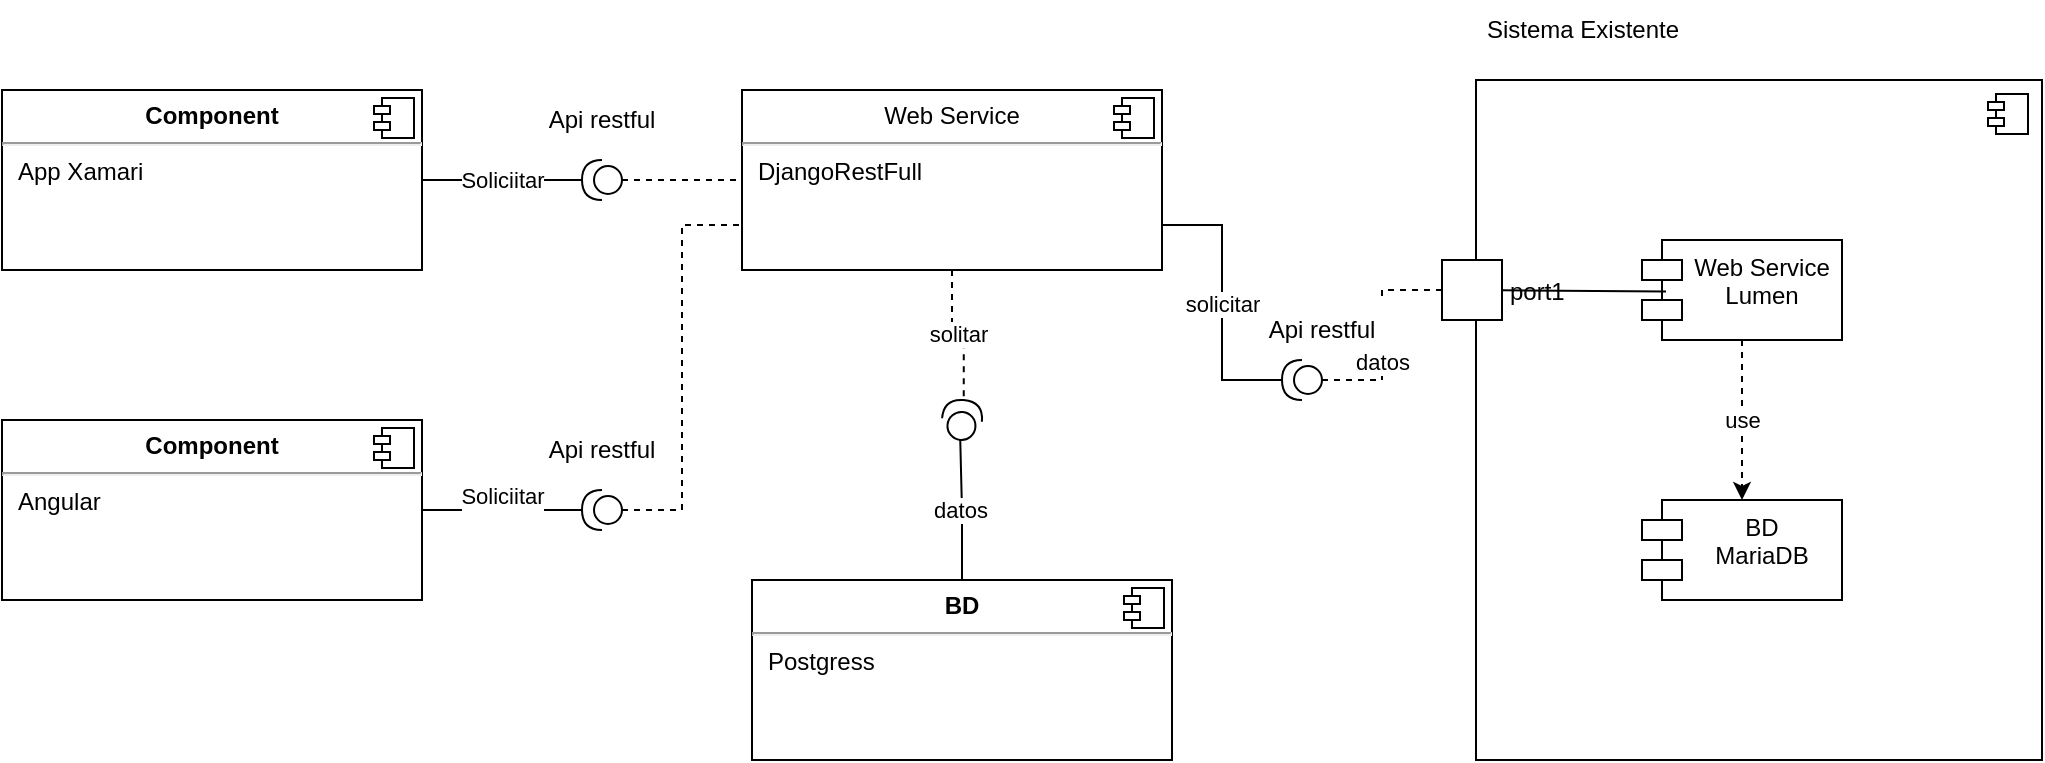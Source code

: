<mxfile version="20.0.4" type="device"><diagram id="gjrYEZQG6WjExAJpAoTH" name="Page-1"><mxGraphModel dx="898" dy="503" grid="1" gridSize="10" guides="1" tooltips="1" connect="1" arrows="1" fold="1" page="1" pageScale="1" pageWidth="827" pageHeight="1169" math="0" shadow="0"><root><mxCell id="0"/><mxCell id="1" parent="0"/><mxCell id="aFoB5mNE9OXY1efBdKW_-19" value="Soliciitar" style="edgeStyle=orthogonalEdgeStyle;rounded=0;orthogonalLoop=1;jettySize=auto;html=1;entryX=1;entryY=0.5;entryDx=0;entryDy=0;entryPerimeter=0;endArrow=none;endFill=0;" parent="1" source="aFoB5mNE9OXY1efBdKW_-3" target="aFoB5mNE9OXY1efBdKW_-18" edge="1"><mxGeometry relative="1" as="geometry"/></mxCell><mxCell id="aFoB5mNE9OXY1efBdKW_-3" value="&lt;p style=&quot;margin:0px;margin-top:6px;text-align:center;&quot;&gt;&lt;b&gt;Component&lt;/b&gt;&lt;/p&gt;&lt;hr&gt;&lt;p style=&quot;margin:0px;margin-left:8px;&quot;&gt;App Xamari&lt;/p&gt;" style="align=left;overflow=fill;html=1;dropTarget=0;" parent="1" vertex="1"><mxGeometry x="90" y="155" width="210" height="90" as="geometry"/></mxCell><mxCell id="aFoB5mNE9OXY1efBdKW_-4" value="" style="shape=component;jettyWidth=8;jettyHeight=4;" parent="aFoB5mNE9OXY1efBdKW_-3" vertex="1"><mxGeometry x="1" width="20" height="20" relative="1" as="geometry"><mxPoint x="-24" y="4" as="offset"/></mxGeometry></mxCell><mxCell id="aFoB5mNE9OXY1efBdKW_-25" value="&#10;&lt;span style=&quot;color: rgb(0, 0, 0); font-family: Helvetica; font-size: 11px; font-style: normal; font-variant-ligatures: normal; font-variant-caps: normal; font-weight: 400; letter-spacing: normal; orphans: 2; text-align: center; text-indent: 0px; text-transform: none; widows: 2; word-spacing: 0px; -webkit-text-stroke-width: 0px; background-color: rgb(255, 255, 255); text-decoration-thickness: initial; text-decoration-style: initial; text-decoration-color: initial; float: none; display: inline !important;&quot;&gt;Soliciitar&lt;/span&gt;&#10;&#10;" style="edgeStyle=orthogonalEdgeStyle;rounded=0;orthogonalLoop=1;jettySize=auto;html=1;entryX=1;entryY=0.5;entryDx=0;entryDy=0;entryPerimeter=0;endArrow=none;endFill=0;" parent="1" source="aFoB5mNE9OXY1efBdKW_-5" target="aFoB5mNE9OXY1efBdKW_-24" edge="1"><mxGeometry relative="1" as="geometry"/></mxCell><mxCell id="aFoB5mNE9OXY1efBdKW_-5" value="&lt;p style=&quot;margin:0px;margin-top:6px;text-align:center;&quot;&gt;&lt;b&gt;Component&lt;/b&gt;&lt;/p&gt;&lt;hr&gt;&lt;p style=&quot;margin:0px;margin-left:8px;&quot;&gt;Angular&lt;/p&gt;" style="align=left;overflow=fill;html=1;dropTarget=0;" parent="1" vertex="1"><mxGeometry x="90" y="320" width="210" height="90" as="geometry"/></mxCell><mxCell id="aFoB5mNE9OXY1efBdKW_-6" value="" style="shape=component;jettyWidth=8;jettyHeight=4;" parent="aFoB5mNE9OXY1efBdKW_-5" vertex="1"><mxGeometry x="1" width="20" height="20" relative="1" as="geometry"><mxPoint x="-24" y="4" as="offset"/></mxGeometry></mxCell><mxCell id="aFoB5mNE9OXY1efBdKW_-35" value="solitar" style="edgeStyle=orthogonalEdgeStyle;rounded=0;orthogonalLoop=1;jettySize=auto;html=1;entryX=1;entryY=0.5;entryDx=0;entryDy=0;entryPerimeter=0;dashed=1;endArrow=none;endFill=0;" parent="1" source="aFoB5mNE9OXY1efBdKW_-7" target="aFoB5mNE9OXY1efBdKW_-33" edge="1"><mxGeometry relative="1" as="geometry"/></mxCell><mxCell id="aFoB5mNE9OXY1efBdKW_-41" value="solicitar" style="edgeStyle=orthogonalEdgeStyle;rounded=0;orthogonalLoop=1;jettySize=auto;html=1;entryX=1;entryY=0.5;entryDx=0;entryDy=0;entryPerimeter=0;endArrow=none;endFill=0;startArrow=none;exitX=1;exitY=0.75;exitDx=0;exitDy=0;" parent="1" source="aFoB5mNE9OXY1efBdKW_-7" target="aFoB5mNE9OXY1efBdKW_-39" edge="1"><mxGeometry relative="1" as="geometry"><mxPoint x="680" y="215" as="sourcePoint"/></mxGeometry></mxCell><mxCell id="aFoB5mNE9OXY1efBdKW_-7" value="&lt;p style=&quot;margin:0px;margin-top:6px;text-align:center;&quot;&gt;&lt;span style=&quot;text-align: left;&quot;&gt;Web Service&lt;/span&gt;&lt;br&gt;&lt;/p&gt;&lt;hr&gt;&lt;p style=&quot;margin:0px;margin-left:8px;&quot;&gt;DjangoRestFull&lt;/p&gt;" style="align=left;overflow=fill;html=1;dropTarget=0;" parent="1" vertex="1"><mxGeometry x="460" y="155" width="210" height="90" as="geometry"/></mxCell><mxCell id="aFoB5mNE9OXY1efBdKW_-8" value="" style="shape=component;jettyWidth=8;jettyHeight=4;" parent="aFoB5mNE9OXY1efBdKW_-7" vertex="1"><mxGeometry x="1" width="20" height="20" relative="1" as="geometry"><mxPoint x="-24" y="4" as="offset"/></mxGeometry></mxCell><mxCell id="aFoB5mNE9OXY1efBdKW_-34" value="datos" style="edgeStyle=orthogonalEdgeStyle;rounded=0;orthogonalLoop=1;jettySize=auto;html=1;entryX=0;entryY=0.5;entryDx=0;entryDy=0;entryPerimeter=0;endArrow=none;endFill=0;" parent="1" source="aFoB5mNE9OXY1efBdKW_-9" target="aFoB5mNE9OXY1efBdKW_-33" edge="1"><mxGeometry relative="1" as="geometry"/></mxCell><mxCell id="aFoB5mNE9OXY1efBdKW_-9" value="&lt;p style=&quot;margin:0px;margin-top:6px;text-align:center;&quot;&gt;&lt;b&gt;BD&lt;/b&gt;&lt;/p&gt;&lt;hr&gt;&lt;p style=&quot;margin:0px;margin-left:8px;&quot;&gt;Postgress&lt;/p&gt;" style="align=left;overflow=fill;html=1;dropTarget=0;" parent="1" vertex="1"><mxGeometry x="465" y="400" width="210" height="90" as="geometry"/></mxCell><mxCell id="aFoB5mNE9OXY1efBdKW_-10" value="" style="shape=component;jettyWidth=8;jettyHeight=4;" parent="aFoB5mNE9OXY1efBdKW_-9" vertex="1"><mxGeometry x="1" width="20" height="20" relative="1" as="geometry"><mxPoint x="-24" y="4" as="offset"/></mxGeometry></mxCell><mxCell id="aFoB5mNE9OXY1efBdKW_-40" value="&lt;br&gt;&lt;br&gt;datos" style="edgeStyle=orthogonalEdgeStyle;rounded=0;orthogonalLoop=1;jettySize=auto;html=1;entryX=0;entryY=0.5;entryDx=0;entryDy=0;entryPerimeter=0;endArrow=none;endFill=0;dashed=1;" parent="1" source="aFoB5mNE9OXY1efBdKW_-37" target="aFoB5mNE9OXY1efBdKW_-39" edge="1"><mxGeometry relative="1" as="geometry"/></mxCell><mxCell id="aFoB5mNE9OXY1efBdKW_-11" value="" style="html=1;dropTarget=0;" parent="1" vertex="1"><mxGeometry x="827" y="150" width="283" height="340" as="geometry"/></mxCell><mxCell id="aFoB5mNE9OXY1efBdKW_-12" value="" style="shape=module;jettyWidth=8;jettyHeight=4;" parent="aFoB5mNE9OXY1efBdKW_-11" vertex="1"><mxGeometry x="1" width="20" height="20" relative="1" as="geometry"><mxPoint x="-27" y="7" as="offset"/></mxGeometry></mxCell><mxCell id="aFoB5mNE9OXY1efBdKW_-13" value="Sistema Existente" style="text;html=1;align=center;verticalAlign=middle;resizable=0;points=[];autosize=1;strokeColor=none;fillColor=none;" parent="1" vertex="1"><mxGeometry x="820" y="110" width="120" height="30" as="geometry"/></mxCell><mxCell id="aFoB5mNE9OXY1efBdKW_-16" value="use" style="edgeStyle=orthogonalEdgeStyle;rounded=0;orthogonalLoop=1;jettySize=auto;html=1;dashed=1;" parent="1" source="aFoB5mNE9OXY1efBdKW_-14" target="aFoB5mNE9OXY1efBdKW_-15" edge="1"><mxGeometry relative="1" as="geometry"/></mxCell><mxCell id="aFoB5mNE9OXY1efBdKW_-14" value="Web Service&#10;Lumen" style="shape=module;align=left;spacingLeft=20;align=center;verticalAlign=top;" parent="1" vertex="1"><mxGeometry x="910" y="230" width="100" height="50" as="geometry"/></mxCell><mxCell id="aFoB5mNE9OXY1efBdKW_-15" value="BD&#10;MariaDB" style="shape=module;align=left;spacingLeft=20;align=center;verticalAlign=top;" parent="1" vertex="1"><mxGeometry x="910" y="360" width="100" height="50" as="geometry"/></mxCell><mxCell id="aFoB5mNE9OXY1efBdKW_-20" style="edgeStyle=orthogonalEdgeStyle;rounded=0;orthogonalLoop=1;jettySize=auto;html=1;entryX=0;entryY=0.5;entryDx=0;entryDy=0;endArrow=none;endFill=0;dashed=1;" parent="1" source="aFoB5mNE9OXY1efBdKW_-18" target="aFoB5mNE9OXY1efBdKW_-7" edge="1"><mxGeometry relative="1" as="geometry"><mxPoint x="440" y="207.5" as="targetPoint"/></mxGeometry></mxCell><mxCell id="aFoB5mNE9OXY1efBdKW_-18" value="" style="shape=providedRequiredInterface;html=1;verticalLabelPosition=bottom;sketch=0;rotation=-180;" parent="1" vertex="1"><mxGeometry x="380" y="190" width="20" height="20" as="geometry"/></mxCell><mxCell id="aFoB5mNE9OXY1efBdKW_-23" value="Api restful" style="text;html=1;strokeColor=none;fillColor=none;align=center;verticalAlign=middle;whiteSpace=wrap;rounded=0;" parent="1" vertex="1"><mxGeometry x="360" y="155" width="60" height="30" as="geometry"/></mxCell><mxCell id="aFoB5mNE9OXY1efBdKW_-24" value="" style="shape=providedRequiredInterface;html=1;verticalLabelPosition=bottom;sketch=0;rotation=-180;" parent="1" vertex="1"><mxGeometry x="380" y="355" width="20" height="20" as="geometry"/></mxCell><mxCell id="aFoB5mNE9OXY1efBdKW_-27" value="Api restful" style="text;html=1;strokeColor=none;fillColor=none;align=center;verticalAlign=middle;whiteSpace=wrap;rounded=0;" parent="1" vertex="1"><mxGeometry x="360" y="320" width="60" height="30" as="geometry"/></mxCell><mxCell id="aFoB5mNE9OXY1efBdKW_-29" value="" style="edgeStyle=orthogonalEdgeStyle;rounded=0;orthogonalLoop=1;jettySize=auto;html=1;endArrow=none;endFill=0;dashed=1;entryX=0;entryY=0.75;entryDx=0;entryDy=0;" parent="1" source="aFoB5mNE9OXY1efBdKW_-24" target="aFoB5mNE9OXY1efBdKW_-7" edge="1"><mxGeometry relative="1" as="geometry"><mxPoint x="400" y="365" as="sourcePoint"/><mxPoint x="440" y="222.5" as="targetPoint"/></mxGeometry></mxCell><mxCell id="aFoB5mNE9OXY1efBdKW_-33" value="" style="shape=providedRequiredInterface;html=1;verticalLabelPosition=bottom;sketch=0;rotation=-85;" parent="1" vertex="1"><mxGeometry x="560" y="310" width="20" height="20" as="geometry"/></mxCell><mxCell id="aFoB5mNE9OXY1efBdKW_-43" style="rounded=0;orthogonalLoop=1;jettySize=auto;html=1;entryX=0.12;entryY=0.516;entryDx=0;entryDy=0;entryPerimeter=0;endArrow=none;endFill=0;" parent="1" source="aFoB5mNE9OXY1efBdKW_-37" target="aFoB5mNE9OXY1efBdKW_-14" edge="1"><mxGeometry relative="1" as="geometry"/></mxCell><mxCell id="aFoB5mNE9OXY1efBdKW_-37" value="port1" style="fontStyle=0;labelPosition=right;verticalLabelPosition=middle;align=left;verticalAlign=middle;spacingLeft=2;" parent="1" vertex="1"><mxGeometry x="810" y="240" width="30" height="30" as="geometry"/></mxCell><mxCell id="aFoB5mNE9OXY1efBdKW_-39" value="" style="shape=providedRequiredInterface;html=1;verticalLabelPosition=bottom;sketch=0;rotation=-180;" parent="1" vertex="1"><mxGeometry x="730" y="290" width="20" height="20" as="geometry"/></mxCell><mxCell id="aFoB5mNE9OXY1efBdKW_-46" value="Api restful" style="text;html=1;strokeColor=none;fillColor=none;align=center;verticalAlign=middle;whiteSpace=wrap;rounded=0;" parent="1" vertex="1"><mxGeometry x="720" y="260" width="60" height="30" as="geometry"/></mxCell></root></mxGraphModel></diagram></mxfile>